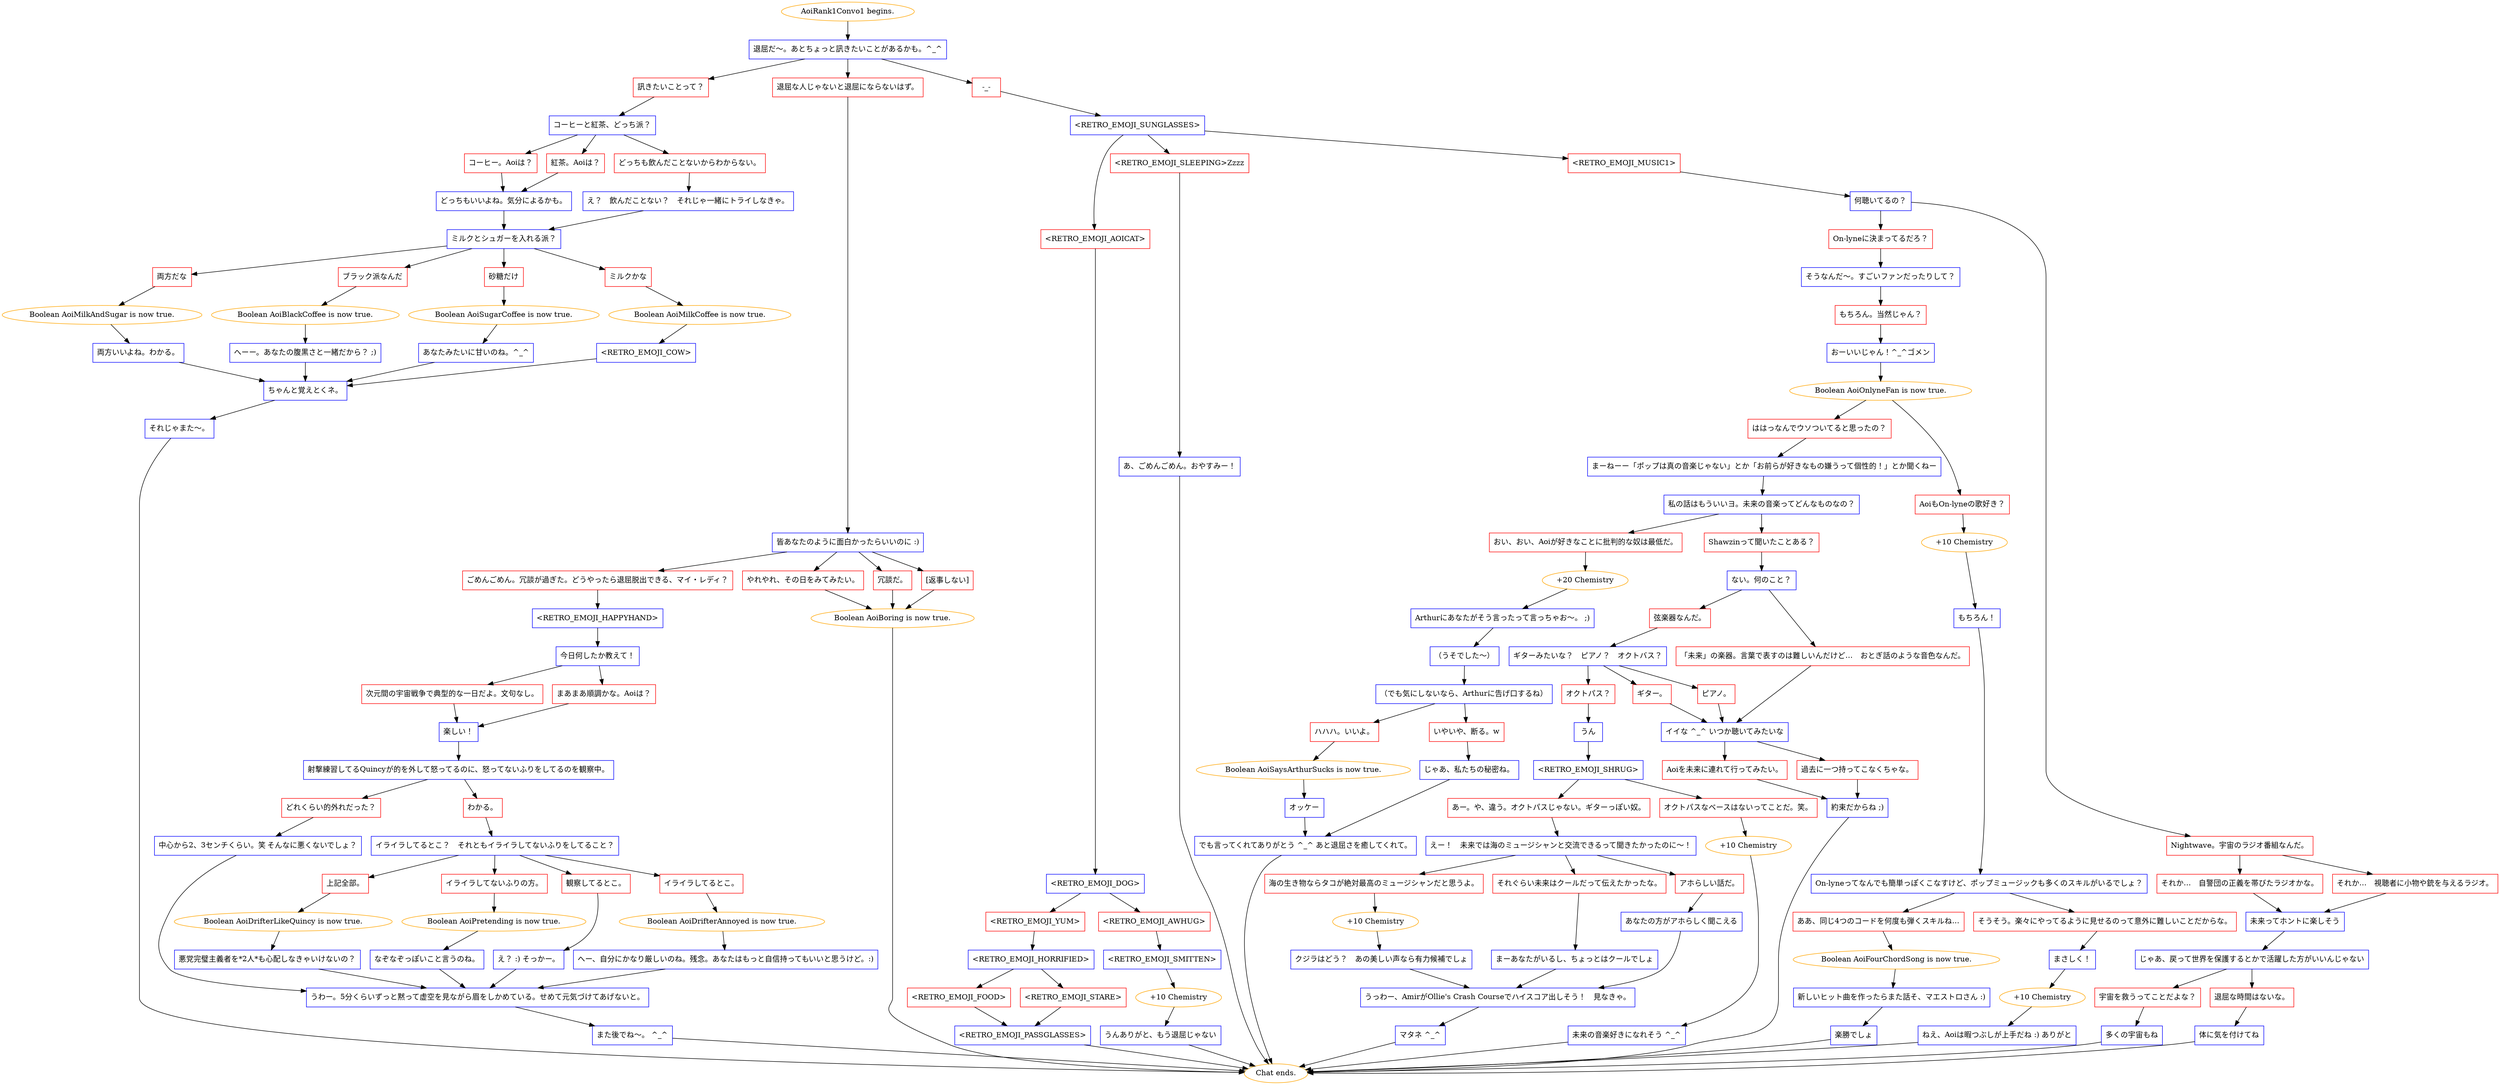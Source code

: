 digraph {
	"AoiRank1Convo1 begins." [color=orange];
		"AoiRank1Convo1 begins." -> j946184343;
	j946184343 [label="退屈だ～。あとちょっと訊きたいことがあるかも。^_^",shape=box,color=blue];
		j946184343 -> j2089200399;
		j946184343 -> j3799349844;
		j946184343 -> j1239788194;
	j2089200399 [label="訊きたいことって？",shape=box,color=red];
		j2089200399 -> j4102409090;
	j3799349844 [label="退屈な人じゃないと退屈にならないはず。",shape=box,color=red];
		j3799349844 -> j1170820229;
	j1239788194 [label="-_-",shape=box,color=red];
		j1239788194 -> j362087304;
	j4102409090 [label="コーヒーと紅茶、どっち派？",shape=box,color=blue];
		j4102409090 -> j3811066352;
		j4102409090 -> j2884947100;
		j4102409090 -> j2767848629;
	j1170820229 [label="皆あなたのように面白かったらいいのに :)",shape=box,color=blue];
		j1170820229 -> j3827843244;
		j1170820229 -> j2103931948;
		j1170820229 -> j3513562864;
		j1170820229 -> j3366847853;
	j362087304 [label="<RETRO_EMOJI_SUNGLASSES>",shape=box,color=blue];
		j362087304 -> j4189390004;
		j362087304 -> j2311384660;
		j362087304 -> j2434896920;
	j3811066352 [label="コーヒー。Aoiは？",shape=box,color=red];
		j3811066352 -> j430269628;
	j2884947100 [label="紅茶。Aoiは？",shape=box,color=red];
		j2884947100 -> j430269628;
	j2767848629 [label="どっちも飲んだことないからわからない。",shape=box,color=red];
		j2767848629 -> j4235203733;
	j3827843244 [label="ごめんごめん。冗談が過ぎた。どうやったら退屈脱出できる、マイ・レディ？",shape=box,color=red];
		j3827843244 -> j3961386469;
	j2103931948 [label="やれやれ、その日をみてみたい。",shape=box,color=red];
		j2103931948 -> j3774960128;
	j3513562864 [label="冗談だ。",shape=box,color=red];
		j3513562864 -> j3774960128;
	j3366847853 [label="[返事しない]",shape=box,color=red];
		j3366847853 -> j3774960128;
	j4189390004 [label="<RETRO_EMOJI_AOICAT>",shape=box,color=red];
		j4189390004 -> j2265653467;
	j2311384660 [label="<RETRO_EMOJI_SLEEPING>Zzzz",shape=box,color=red];
		j2311384660 -> j1400634262;
	j2434896920 [label="<RETRO_EMOJI_MUSIC1>",shape=box,color=red];
		j2434896920 -> j94019545;
	j430269628 [label="どっちもいいよね。気分によるかも。",shape=box,color=blue];
		j430269628 -> j514482447;
	j4235203733 [label="え？　飲んだことない？　それじゃ一緒にトライしなきゃ。",shape=box,color=blue];
		j4235203733 -> j514482447;
	j3961386469 [label="<RETRO_EMOJI_HAPPYHAND>",shape=box,color=blue];
		j3961386469 -> j3418380433;
	j3774960128 [label="Boolean AoiBoring is now true.",color=orange];
		j3774960128 -> "Chat ends.";
	j2265653467 [label="<RETRO_EMOJI_DOG>",shape=box,color=blue];
		j2265653467 -> j826158780;
		j2265653467 -> j2475437843;
	j1400634262 [label="あ、ごめんごめん。おやすみー！",shape=box,color=blue];
		j1400634262 -> "Chat ends.";
	j94019545 [label="何聴いてるの？",shape=box,color=blue];
		j94019545 -> j1004740721;
		j94019545 -> j3470312931;
	j514482447 [label="ミルクとシュガーを入れる派？",shape=box,color=blue];
		j514482447 -> j2021878445;
		j514482447 -> j4003067643;
		j514482447 -> j312011183;
		j514482447 -> j29995281;
	j3418380433 [label="今日何したか教えて！",shape=box,color=blue];
		j3418380433 -> j2139367383;
		j3418380433 -> j3956191570;
	"Chat ends." [color=orange];
	j826158780 [label="<RETRO_EMOJI_YUM>",shape=box,color=red];
		j826158780 -> j1965365248;
	j2475437843 [label="<RETRO_EMOJI_AWHUG>",shape=box,color=red];
		j2475437843 -> j215032112;
	j1004740721 [label="On-lyneに決まってるだろ？",shape=box,color=red];
		j1004740721 -> j750495145;
	j3470312931 [label="Nightwave。宇宙のラジオ番組なんだ。",shape=box,color=red];
		j3470312931 -> j1453326460;
		j3470312931 -> j10397987;
	j2021878445 [label="両方だな",shape=box,color=red];
		j2021878445 -> j1956669159;
	j4003067643 [label="ブラック派なんだ",shape=box,color=red];
		j4003067643 -> j451692482;
	j312011183 [label="砂糖だけ",shape=box,color=red];
		j312011183 -> j761554956;
	j29995281 [label="ミルクかな",shape=box,color=red];
		j29995281 -> j1293617271;
	j2139367383 [label="次元間の宇宙戦争で典型的な一日だよ。文句なし。",shape=box,color=red];
		j2139367383 -> j1035973599;
	j3956191570 [label="まあまあ順調かな。Aoiは？",shape=box,color=red];
		j3956191570 -> j1035973599;
	j1965365248 [label="<RETRO_EMOJI_HORRIFIED>",shape=box,color=blue];
		j1965365248 -> j1317376976;
		j1965365248 -> j4262695449;
	j215032112 [label="<RETRO_EMOJI_SMITTEN>",shape=box,color=blue];
		j215032112 -> j4223583575;
	j750495145 [label="そうなんだ～。すごいファンだったりして？",shape=box,color=blue];
		j750495145 -> j2171988424;
	j1453326460 [label="それか…　自警団の正義を帯びたラジオかな。",shape=box,color=red];
		j1453326460 -> j17248509;
	j10397987 [label="それか…　視聴者に小物や銃を与えるラジオ。",shape=box,color=red];
		j10397987 -> j17248509;
	j1956669159 [label="Boolean AoiMilkAndSugar is now true.",color=orange];
		j1956669159 -> j681134354;
	j451692482 [label="Boolean AoiBlackCoffee is now true.",color=orange];
		j451692482 -> j2943187668;
	j761554956 [label="Boolean AoiSugarCoffee is now true.",color=orange];
		j761554956 -> j255915939;
	j1293617271 [label="Boolean AoiMilkCoffee is now true.",color=orange];
		j1293617271 -> j1290598637;
	j1035973599 [label="楽しい！",shape=box,color=blue];
		j1035973599 -> j723227104;
	j1317376976 [label="<RETRO_EMOJI_FOOD>",shape=box,color=red];
		j1317376976 -> j3464171481;
	j4262695449 [label="<RETRO_EMOJI_STARE>",shape=box,color=red];
		j4262695449 -> j3464171481;
	j4223583575 [label="+10 Chemistry",color=orange];
		j4223583575 -> j879346918;
	j2171988424 [label="もちろん。当然じゃん？",shape=box,color=red];
		j2171988424 -> j3974284766;
	j17248509 [label="未来ってホントに楽しそう",shape=box,color=blue];
		j17248509 -> j1316813503;
	j681134354 [label="両方いいよね。わかる。",shape=box,color=blue];
		j681134354 -> j1884022363;
	j2943187668 [label="へーー。あなたの腹黒さと一緒だから？ ;)",shape=box,color=blue];
		j2943187668 -> j1884022363;
	j255915939 [label="あなたみたいに甘いのね。^_^",shape=box,color=blue];
		j255915939 -> j1884022363;
	j1290598637 [label="<RETRO_EMOJI_COW>",shape=box,color=blue];
		j1290598637 -> j1884022363;
	j723227104 [label="射撃練習してるQuincyが的を外して怒ってるのに、怒ってないふりをしてるのを観察中。",shape=box,color=blue];
		j723227104 -> j4169508382;
		j723227104 -> j3593376494;
	j3464171481 [label="<RETRO_EMOJI_PASSGLASSES>",shape=box,color=blue];
		j3464171481 -> "Chat ends.";
	j879346918 [label="うんありがと、もう退屈じゃない",shape=box,color=blue];
		j879346918 -> "Chat ends.";
	j3974284766 [label="おーいいじゃん！^_^ゴメン",shape=box,color=blue];
		j3974284766 -> j1089824813;
	j1316813503 [label="じゃあ、戻って世界を保護するとかで活躍した方がいいんじゃない",shape=box,color=blue];
		j1316813503 -> j175399801;
		j1316813503 -> j561999518;
	j1884022363 [label="ちゃんと覚えとくネ。",shape=box,color=blue];
		j1884022363 -> j939722815;
	j4169508382 [label="どれくらい的外れだった？",shape=box,color=red];
		j4169508382 -> j2675864179;
	j3593376494 [label="わかる。",shape=box,color=red];
		j3593376494 -> j148344941;
	j1089824813 [label="Boolean AoiOnlyneFan is now true.",color=orange];
		j1089824813 -> j2968513186;
		j1089824813 -> j352411167;
	j175399801 [label="宇宙を救うってことだよな？",shape=box,color=red];
		j175399801 -> j2729081772;
	j561999518 [label="退屈な時間はないな。",shape=box,color=red];
		j561999518 -> j3147625015;
	j939722815 [label="それじゃまた～。",shape=box,color=blue];
		j939722815 -> "Chat ends.";
	j2675864179 [label="中心から2、3センチくらい。笑 そんなに悪くないでしょ？",shape=box,color=blue];
		j2675864179 -> j202353647;
	j148344941 [label="イライラしてるとこ？　それともイライラしてないふりをしてること？",shape=box,color=blue];
		j148344941 -> j138145769;
		j148344941 -> j4072041642;
		j148344941 -> j304467397;
		j148344941 -> j3659942841;
	j2968513186 [label="ははっなんでウソついてると思ったの？",shape=box,color=red];
		j2968513186 -> j2697995605;
	j352411167 [label="AoiもOn-lyneの歌好き？",shape=box,color=red];
		j352411167 -> j1132209128;
	j2729081772 [label="多くの宇宙もね",shape=box,color=blue];
		j2729081772 -> "Chat ends.";
	j3147625015 [label="体に気を付けてね",shape=box,color=blue];
		j3147625015 -> "Chat ends.";
	j202353647 [label="うわー。5分くらいずっと黙って虚空を見ながら眉をしかめている。せめて元気づけてあげないと。",shape=box,color=blue];
		j202353647 -> j931505651;
	j138145769 [label="上記全部。",shape=box,color=red];
		j138145769 -> j3309245726;
	j4072041642 [label="イライラしてないふりの方。",shape=box,color=red];
		j4072041642 -> j71348844;
	j304467397 [label="観察してるとこ。",shape=box,color=red];
		j304467397 -> j517744147;
	j3659942841 [label="イライラしてるとこ。",shape=box,color=red];
		j3659942841 -> j571332497;
	j2697995605 [label="まーねーー「ポップは真の音楽じゃない」とか「お前らが好きなもの嫌うって個性的！」とか聞くねー",shape=box,color=blue];
		j2697995605 -> j3313640457;
	j1132209128 [label="+10 Chemistry",color=orange];
		j1132209128 -> j2869320809;
	j931505651 [label="また後でね～。 ^_^",shape=box,color=blue];
		j931505651 -> "Chat ends.";
	j3309245726 [label="Boolean AoiDrifterLikeQuincy is now true.",color=orange];
		j3309245726 -> j1565227790;
	j71348844 [label="Boolean AoiPretending is now true.",color=orange];
		j71348844 -> j3466509428;
	j517744147 [label="え？ :) そっかー。",shape=box,color=blue];
		j517744147 -> j202353647;
	j571332497 [label="Boolean AoiDrifterAnnoyed is now true.",color=orange];
		j571332497 -> j2247442031;
	j3313640457 [label="私の話はもういいヨ。未来の音楽ってどんなものなの？",shape=box,color=blue];
		j3313640457 -> j2419204557;
		j3313640457 -> j1087533480;
	j2869320809 [label="もちろん！",shape=box,color=blue];
		j2869320809 -> j2338977257;
	j1565227790 [label="悪党完璧主義者を*2人*も心配しなきゃいけないの？",shape=box,color=blue];
		j1565227790 -> j202353647;
	j3466509428 [label="なぞなぞっぽいこと言うのね。",shape=box,color=blue];
		j3466509428 -> j202353647;
	j2247442031 [label="へー、自分にかなり厳しいのね。残念。あなたはもっと自信持ってもいいと思うけど。:)",shape=box,color=blue];
		j2247442031 -> j202353647;
	j2419204557 [label="おい、おい、Aoiが好きなことに批判的な奴は最低だ。",shape=box,color=red];
		j2419204557 -> j1318822088;
	j1087533480 [label="Shawzinって聞いたことある？",shape=box,color=red];
		j1087533480 -> j2086138788;
	j2338977257 [label="On-lyneってなんでも簡単っぽくこなすけど、ポップミュージックも多くのスキルがいるでしょ？",shape=box,color=blue];
		j2338977257 -> j1957554402;
		j2338977257 -> j1885944654;
	j1318822088 [label="+20 Chemistry",color=orange];
		j1318822088 -> j546305933;
	j2086138788 [label="ない。何のこと？",shape=box,color=blue];
		j2086138788 -> j1221021511;
		j2086138788 -> j2772632795;
	j1957554402 [label="ああ、同じ4つのコードを何度も弾くスキルね…",shape=box,color=red];
		j1957554402 -> j2252784754;
	j1885944654 [label="そうそう。楽々にやってるように見せるのって意外に難しいことだからな。",shape=box,color=red];
		j1885944654 -> j1550441934;
	j546305933 [label="Arthurにあなたがそう言ったって言っちゃお～。 ;)",shape=box,color=blue];
		j546305933 -> j1579799923;
	j1221021511 [label="弦楽器なんだ。",shape=box,color=red];
		j1221021511 -> j2582443964;
	j2772632795 [label="「未来」の楽器。言葉で表すのは難しいんだけど…　おとぎ話のような音色なんだ。",shape=box,color=red];
		j2772632795 -> j3958336718;
	j2252784754 [label="Boolean AoiFourChordSong is now true.",color=orange];
		j2252784754 -> j3065966087;
	j1550441934 [label="まさしく！",shape=box,color=blue];
		j1550441934 -> j1217737039;
	j1579799923 [label="（うそでした～）",shape=box,color=blue];
		j1579799923 -> j3118134923;
	j2582443964 [label="ギターみたいな？　ピアノ？　オクトバス？",shape=box,color=blue];
		j2582443964 -> j3582556063;
		j2582443964 -> j1516879150;
		j2582443964 -> j3359986539;
	j3958336718 [label="イイな ^_^ いつか聴いてみたいな",shape=box,color=blue];
		j3958336718 -> j4122839382;
		j3958336718 -> j2656656584;
	j3065966087 [label="新しいヒット曲を作ったらまた話そ、マエストロさん :)",shape=box,color=blue];
		j3065966087 -> j3583564504;
	j1217737039 [label="+10 Chemistry",color=orange];
		j1217737039 -> j2718525232;
	j3118134923 [label="（でも気にしないなら、Arthurに告げ口するね）",shape=box,color=blue];
		j3118134923 -> j2960010314;
		j3118134923 -> j4055204882;
	j3582556063 [label="オクトパス？",shape=box,color=red];
		j3582556063 -> j1998853049;
	j1516879150 [label="ギター。",shape=box,color=red];
		j1516879150 -> j3958336718;
	j3359986539 [label="ピアノ。",shape=box,color=red];
		j3359986539 -> j3958336718;
	j4122839382 [label="Aoiを未来に連れて行ってみたい。",shape=box,color=red];
		j4122839382 -> j229870763;
	j2656656584 [label="過去に一つ持ってこなくちゃな。",shape=box,color=red];
		j2656656584 -> j229870763;
	j3583564504 [label="楽勝でしょ",shape=box,color=blue];
		j3583564504 -> "Chat ends.";
	j2718525232 [label="ねえ、Aoiは暇つぶしが上手だね :) ありがと",shape=box,color=blue];
		j2718525232 -> "Chat ends.";
	j2960010314 [label="ハハハ。いいよ。",shape=box,color=red];
		j2960010314 -> j486930923;
	j4055204882 [label="いやいや、断る。w",shape=box,color=red];
		j4055204882 -> j4088702898;
	j1998853049 [label="うん",shape=box,color=blue];
		j1998853049 -> j1093472439;
	j229870763 [label="約束だからね ;)",shape=box,color=blue];
		j229870763 -> "Chat ends.";
	j486930923 [label="Boolean AoiSaysArthurSucks is now true.",color=orange];
		j486930923 -> j1863269515;
	j4088702898 [label="じゃあ、私たちの秘密ね。",shape=box,color=blue];
		j4088702898 -> j1106479885;
	j1093472439 [label="<RETRO_EMOJI_SHRUG>",shape=box,color=blue];
		j1093472439 -> j56836606;
		j1093472439 -> j953885338;
	j1863269515 [label="オッケー",shape=box,color=blue];
		j1863269515 -> j1106479885;
	j1106479885 [label="でも言ってくれてありがとう ^_^ あと退屈さを癒してくれて。",shape=box,color=blue];
		j1106479885 -> "Chat ends.";
	j56836606 [label="あー。や、違う。オクトパスじゃない。ギターっぽい奴。",shape=box,color=red];
		j56836606 -> j331358663;
	j953885338 [label="オクトパスなベースはないってことだ。笑。",shape=box,color=red];
		j953885338 -> j190319319;
	j331358663 [label="えー！　未来では海のミュージシャンと交流できるって聞きたかったのに～！",shape=box,color=blue];
		j331358663 -> j1381807932;
		j331358663 -> j1420197624;
		j331358663 -> j1062868115;
	j190319319 [label="+10 Chemistry",color=orange];
		j190319319 -> j953971886;
	j1381807932 [label="海の生き物ならタコが絶対最高のミュージシャンだと思うよ。",shape=box,color=red];
		j1381807932 -> j3221941613;
	j1420197624 [label="それぐらい未来はクールだって伝えたかったな。",shape=box,color=red];
		j1420197624 -> j188534056;
	j1062868115 [label="アホらしい話だ。",shape=box,color=red];
		j1062868115 -> j3274308991;
	j953971886 [label="未来の音楽好きになれそう ^_^",shape=box,color=blue];
		j953971886 -> "Chat ends.";
	j3221941613 [label="+10 Chemistry",color=orange];
		j3221941613 -> j1617058522;
	j188534056 [label="まーあなたがいるし、ちょっとはクールでしょ",shape=box,color=blue];
		j188534056 -> j570516212;
	j3274308991 [label="あなたの方がアホらしく聞こえる",shape=box,color=blue];
		j3274308991 -> j570516212;
	j1617058522 [label="クジラはどう？　あの美しい声なら有力候補でしょ",shape=box,color=blue];
		j1617058522 -> j570516212;
	j570516212 [label="うっわー、AmirがOllie's Crash Courseでハイスコア出しそう！　見なきゃ。",shape=box,color=blue];
		j570516212 -> j1507987727;
	j1507987727 [label="マタネ ^_^",shape=box,color=blue];
		j1507987727 -> "Chat ends.";
}